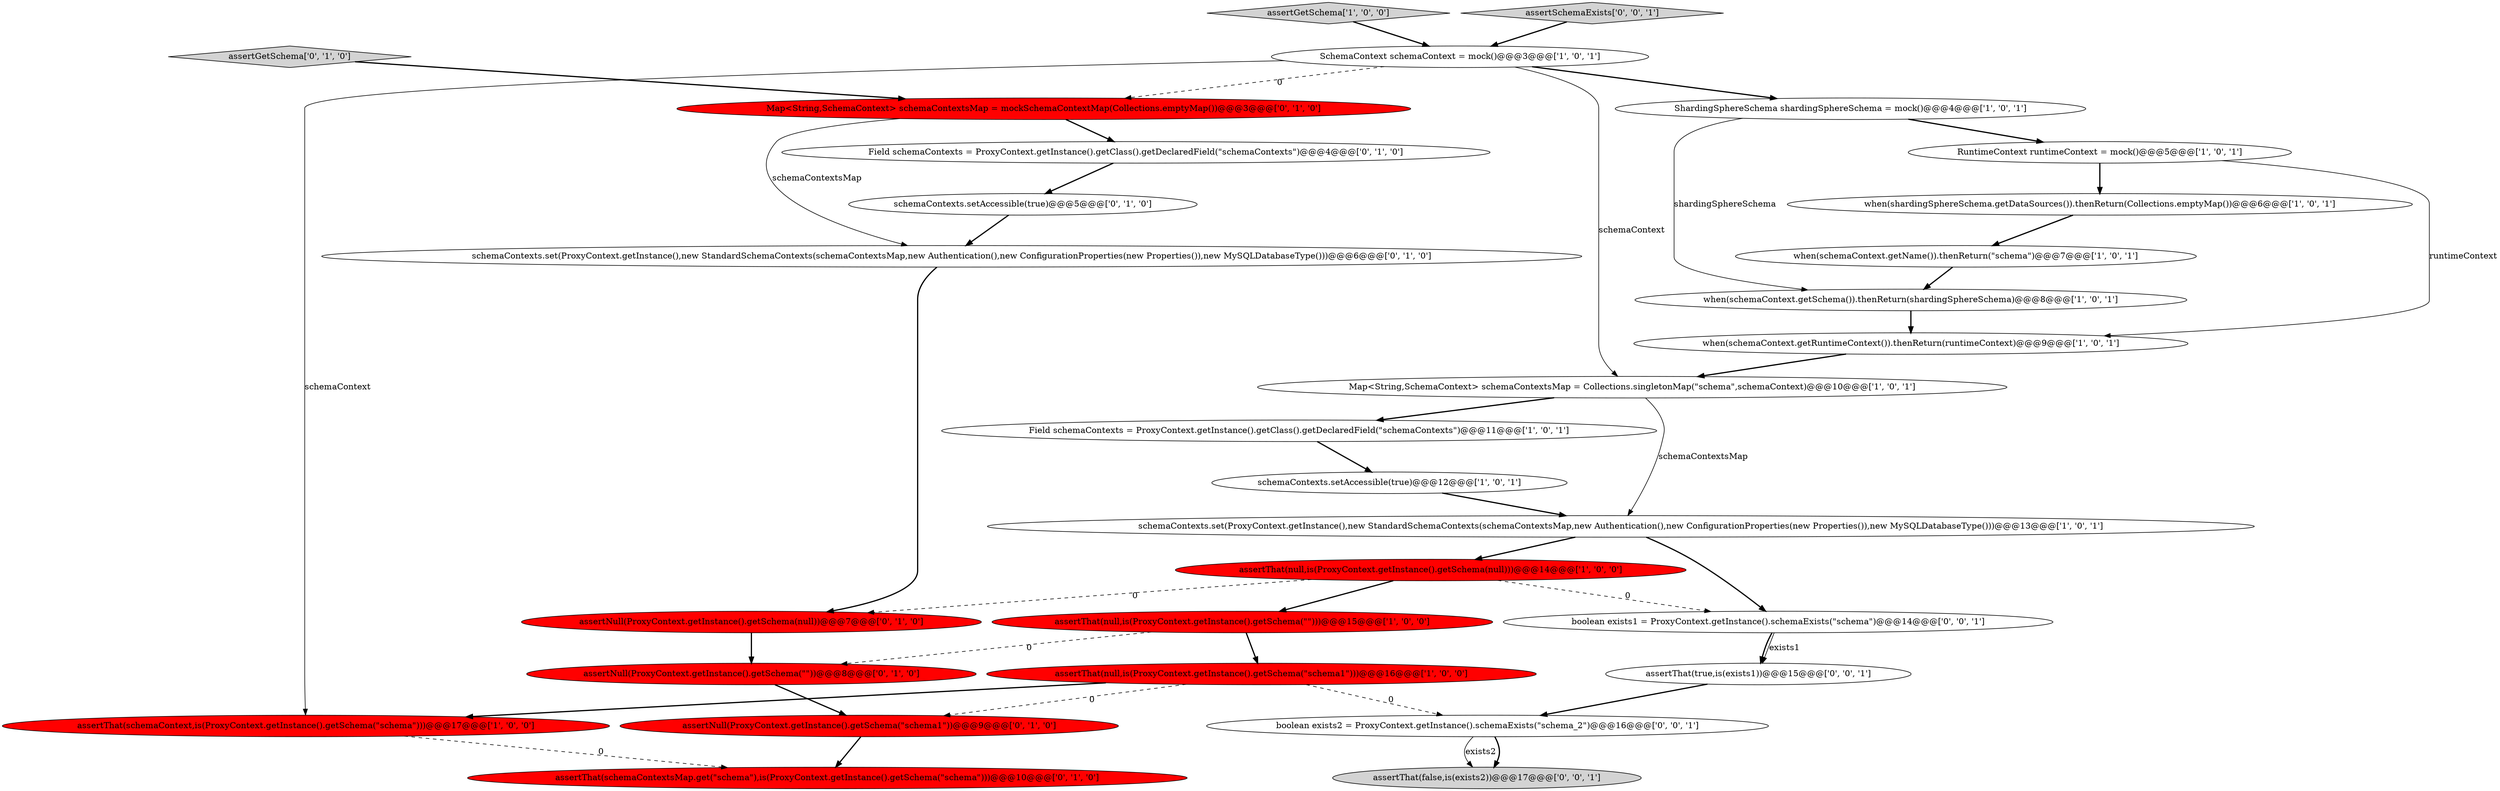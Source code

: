 digraph {
8 [style = filled, label = "assertThat(null,is(ProxyContext.getInstance().getSchema(\"\")))@@@15@@@['1', '0', '0']", fillcolor = red, shape = ellipse image = "AAA1AAABBB1BBB"];
12 [style = filled, label = "schemaContexts.setAccessible(true)@@@12@@@['1', '0', '1']", fillcolor = white, shape = ellipse image = "AAA0AAABBB1BBB"];
9 [style = filled, label = "Field schemaContexts = ProxyContext.getInstance().getClass().getDeclaredField(\"schemaContexts\")@@@11@@@['1', '0', '1']", fillcolor = white, shape = ellipse image = "AAA0AAABBB1BBB"];
21 [style = filled, label = "assertNull(ProxyContext.getInstance().getSchema(null))@@@7@@@['0', '1', '0']", fillcolor = red, shape = ellipse image = "AAA1AAABBB2BBB"];
16 [style = filled, label = "Map<String,SchemaContext> schemaContextsMap = mockSchemaContextMap(Collections.emptyMap())@@@3@@@['0', '1', '0']", fillcolor = red, shape = ellipse image = "AAA1AAABBB2BBB"];
28 [style = filled, label = "boolean exists1 = ProxyContext.getInstance().schemaExists(\"schema\")@@@14@@@['0', '0', '1']", fillcolor = white, shape = ellipse image = "AAA0AAABBB3BBB"];
4 [style = filled, label = "assertGetSchema['1', '0', '0']", fillcolor = lightgray, shape = diamond image = "AAA0AAABBB1BBB"];
1 [style = filled, label = "RuntimeContext runtimeContext = mock()@@@5@@@['1', '0', '1']", fillcolor = white, shape = ellipse image = "AAA0AAABBB1BBB"];
17 [style = filled, label = "Field schemaContexts = ProxyContext.getInstance().getClass().getDeclaredField(\"schemaContexts\")@@@4@@@['0', '1', '0']", fillcolor = white, shape = ellipse image = "AAA0AAABBB2BBB"];
3 [style = filled, label = "ShardingSphereSchema shardingSphereSchema = mock()@@@4@@@['1', '0', '1']", fillcolor = white, shape = ellipse image = "AAA0AAABBB1BBB"];
26 [style = filled, label = "boolean exists2 = ProxyContext.getInstance().schemaExists(\"schema_2\")@@@16@@@['0', '0', '1']", fillcolor = white, shape = ellipse image = "AAA0AAABBB3BBB"];
23 [style = filled, label = "assertThat(schemaContextsMap.get(\"schema\"),is(ProxyContext.getInstance().getSchema(\"schema\")))@@@10@@@['0', '1', '0']", fillcolor = red, shape = ellipse image = "AAA1AAABBB2BBB"];
20 [style = filled, label = "assertGetSchema['0', '1', '0']", fillcolor = lightgray, shape = diamond image = "AAA0AAABBB2BBB"];
29 [style = filled, label = "assertThat(false,is(exists2))@@@17@@@['0', '0', '1']", fillcolor = lightgray, shape = ellipse image = "AAA0AAABBB3BBB"];
0 [style = filled, label = "Map<String,SchemaContext> schemaContextsMap = Collections.singletonMap(\"schema\",schemaContext)@@@10@@@['1', '0', '1']", fillcolor = white, shape = ellipse image = "AAA0AAABBB1BBB"];
19 [style = filled, label = "schemaContexts.set(ProxyContext.getInstance(),new StandardSchemaContexts(schemaContextsMap,new Authentication(),new ConfigurationProperties(new Properties()),new MySQLDatabaseType()))@@@6@@@['0', '1', '0']", fillcolor = white, shape = ellipse image = "AAA0AAABBB2BBB"];
6 [style = filled, label = "when(schemaContext.getSchema()).thenReturn(shardingSphereSchema)@@@8@@@['1', '0', '1']", fillcolor = white, shape = ellipse image = "AAA0AAABBB1BBB"];
5 [style = filled, label = "when(shardingSphereSchema.getDataSources()).thenReturn(Collections.emptyMap())@@@6@@@['1', '0', '1']", fillcolor = white, shape = ellipse image = "AAA0AAABBB1BBB"];
11 [style = filled, label = "when(schemaContext.getRuntimeContext()).thenReturn(runtimeContext)@@@9@@@['1', '0', '1']", fillcolor = white, shape = ellipse image = "AAA0AAABBB1BBB"];
22 [style = filled, label = "assertNull(ProxyContext.getInstance().getSchema(\"schema1\"))@@@9@@@['0', '1', '0']", fillcolor = red, shape = ellipse image = "AAA1AAABBB2BBB"];
25 [style = filled, label = "assertThat(true,is(exists1))@@@15@@@['0', '0', '1']", fillcolor = white, shape = ellipse image = "AAA0AAABBB3BBB"];
7 [style = filled, label = "assertThat(schemaContext,is(ProxyContext.getInstance().getSchema(\"schema\")))@@@17@@@['1', '0', '0']", fillcolor = red, shape = ellipse image = "AAA1AAABBB1BBB"];
13 [style = filled, label = "when(schemaContext.getName()).thenReturn(\"schema\")@@@7@@@['1', '0', '1']", fillcolor = white, shape = ellipse image = "AAA0AAABBB1BBB"];
27 [style = filled, label = "assertSchemaExists['0', '0', '1']", fillcolor = lightgray, shape = diamond image = "AAA0AAABBB3BBB"];
14 [style = filled, label = "schemaContexts.set(ProxyContext.getInstance(),new StandardSchemaContexts(schemaContextsMap,new Authentication(),new ConfigurationProperties(new Properties()),new MySQLDatabaseType()))@@@13@@@['1', '0', '1']", fillcolor = white, shape = ellipse image = "AAA0AAABBB1BBB"];
24 [style = filled, label = "assertNull(ProxyContext.getInstance().getSchema(\"\"))@@@8@@@['0', '1', '0']", fillcolor = red, shape = ellipse image = "AAA1AAABBB2BBB"];
2 [style = filled, label = "SchemaContext schemaContext = mock()@@@3@@@['1', '0', '1']", fillcolor = white, shape = ellipse image = "AAA0AAABBB1BBB"];
15 [style = filled, label = "assertThat(null,is(ProxyContext.getInstance().getSchema(\"schema1\")))@@@16@@@['1', '0', '0']", fillcolor = red, shape = ellipse image = "AAA1AAABBB1BBB"];
10 [style = filled, label = "assertThat(null,is(ProxyContext.getInstance().getSchema(null)))@@@14@@@['1', '0', '0']", fillcolor = red, shape = ellipse image = "AAA1AAABBB1BBB"];
18 [style = filled, label = "schemaContexts.setAccessible(true)@@@5@@@['0', '1', '0']", fillcolor = white, shape = ellipse image = "AAA0AAABBB2BBB"];
1->5 [style = bold, label=""];
0->9 [style = bold, label=""];
10->21 [style = dashed, label="0"];
7->23 [style = dashed, label="0"];
8->15 [style = bold, label=""];
2->0 [style = solid, label="schemaContext"];
15->7 [style = bold, label=""];
3->1 [style = bold, label=""];
26->29 [style = bold, label=""];
2->3 [style = bold, label=""];
28->25 [style = solid, label="exists1"];
18->19 [style = bold, label=""];
14->10 [style = bold, label=""];
10->28 [style = dashed, label="0"];
14->28 [style = bold, label=""];
21->24 [style = bold, label=""];
4->2 [style = bold, label=""];
16->17 [style = bold, label=""];
8->24 [style = dashed, label="0"];
24->22 [style = bold, label=""];
22->23 [style = bold, label=""];
15->22 [style = dashed, label="0"];
11->0 [style = bold, label=""];
20->16 [style = bold, label=""];
10->8 [style = bold, label=""];
2->7 [style = solid, label="schemaContext"];
2->16 [style = dashed, label="0"];
6->11 [style = bold, label=""];
5->13 [style = bold, label=""];
26->29 [style = solid, label="exists2"];
25->26 [style = bold, label=""];
12->14 [style = bold, label=""];
15->26 [style = dashed, label="0"];
28->25 [style = bold, label=""];
16->19 [style = solid, label="schemaContextsMap"];
9->12 [style = bold, label=""];
13->6 [style = bold, label=""];
0->14 [style = solid, label="schemaContextsMap"];
1->11 [style = solid, label="runtimeContext"];
3->6 [style = solid, label="shardingSphereSchema"];
27->2 [style = bold, label=""];
17->18 [style = bold, label=""];
19->21 [style = bold, label=""];
}

